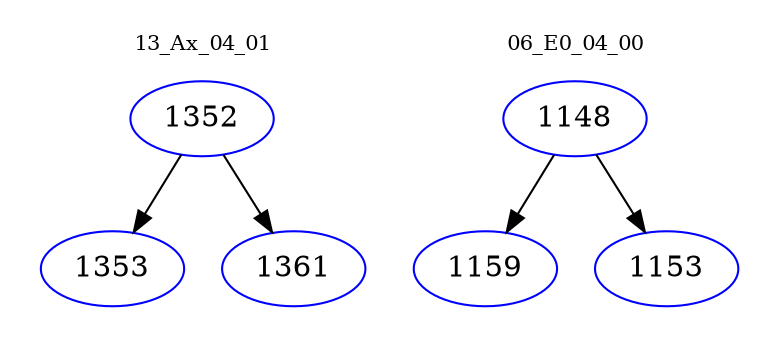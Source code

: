 digraph{
subgraph cluster_0 {
color = white
label = "13_Ax_04_01";
fontsize=10;
T0_1352 [label="1352", color="blue"]
T0_1352 -> T0_1353 [color="black"]
T0_1353 [label="1353", color="blue"]
T0_1352 -> T0_1361 [color="black"]
T0_1361 [label="1361", color="blue"]
}
subgraph cluster_1 {
color = white
label = "06_E0_04_00";
fontsize=10;
T1_1148 [label="1148", color="blue"]
T1_1148 -> T1_1159 [color="black"]
T1_1159 [label="1159", color="blue"]
T1_1148 -> T1_1153 [color="black"]
T1_1153 [label="1153", color="blue"]
}
}
